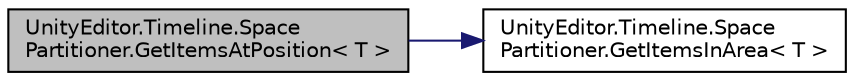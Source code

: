 digraph "UnityEditor.Timeline.SpacePartitioner.GetItemsAtPosition&lt; T &gt;"
{
 // LATEX_PDF_SIZE
  edge [fontname="Helvetica",fontsize="10",labelfontname="Helvetica",labelfontsize="10"];
  node [fontname="Helvetica",fontsize="10",shape=record];
  rankdir="LR";
  Node1 [label="UnityEditor.Timeline.Space\lPartitioner.GetItemsAtPosition\< T \>",height=0.2,width=0.4,color="black", fillcolor="grey75", style="filled", fontcolor="black",tooltip="Get items of type T at a given position"];
  Node1 -> Node2 [color="midnightblue",fontsize="10",style="solid",fontname="Helvetica"];
  Node2 [label="UnityEditor.Timeline.Space\lPartitioner.GetItemsInArea\< T \>",height=0.2,width=0.4,color="black", fillcolor="white", style="filled",URL="$class_unity_editor_1_1_timeline_1_1_space_partitioner.html#a07f7c8bcbe953aec545e4bc1066cb1ed",tooltip=" "];
}
